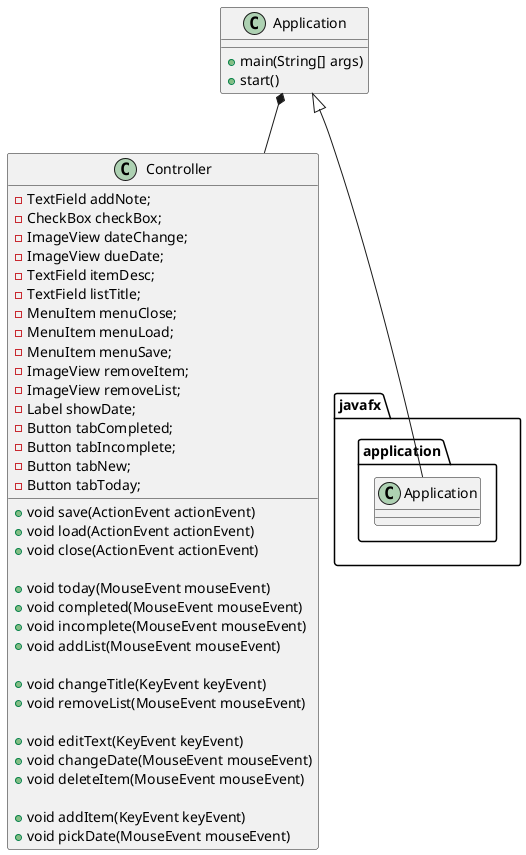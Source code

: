 @startuml

class Application {
    +main(String[] args)
    +start()
        'this method will load the fxml file'
        'it will also create a scene with its title'
        'catch all the exception errors and prints them'
}

class Controller {
    'attributes'
        - TextField addNote;
        - CheckBox checkBox;
        - ImageView dateChange;
        - ImageView dueDate;
        - TextField itemDesc;
        - TextField listTitle;
        - MenuItem menuClose;
        - MenuItem menuLoad;
        - MenuItem menuSave;
        - ImageView removeItem;
        - ImageView removeList;
        - Label showDate;
        - Button tabCompleted;
        - Button tabIncomplete;
        - Button tabNew;
        - Button tabToday;

    'methods'
        + void save(ActionEvent actionEvent)
            'method that will save the list'
            'prompts user where to save'
        + void load(ActionEvent actionEvent)
            'method that will load a list'
            'prompts user where it is located'
        + void close(ActionEvent actionEvent)
            'will close the application'

        + void today(MouseEvent mouseEvent)
            'will show the item on the plan's tab'
        + void completed(MouseEvent mouseEvent)
            'will show all the completed tasks'
        + void incomplete(MouseEvent mouseEvent)
            'will show all the incompleted tasks'
        + void addList(MouseEvent mouseEvent)
            'will add a new list'

        + void changeTitle(KeyEvent keyEvent)
            'this will change the title of the list'
        + void removeList(MouseEvent mouseEvent)
            'this will remove a list when clicked'

        + void editText(KeyEvent keyEvent)
            'this can edit the text inside an item'
        + void changeDate(MouseEvent mouseEvent)
            'this can change the due date of an item'
        + void deleteItem(MouseEvent mouseEvent)
            'this will delete an item in a list'

        + void addItem(KeyEvent keyEvent)
            'this will add an item inside a list'
        + void pickDate(MouseEvent mouseEvent)
            'this will be able to pick for a due date'
}

Application <|-- javafx.application.Application
Application *-- Controller
@enduml